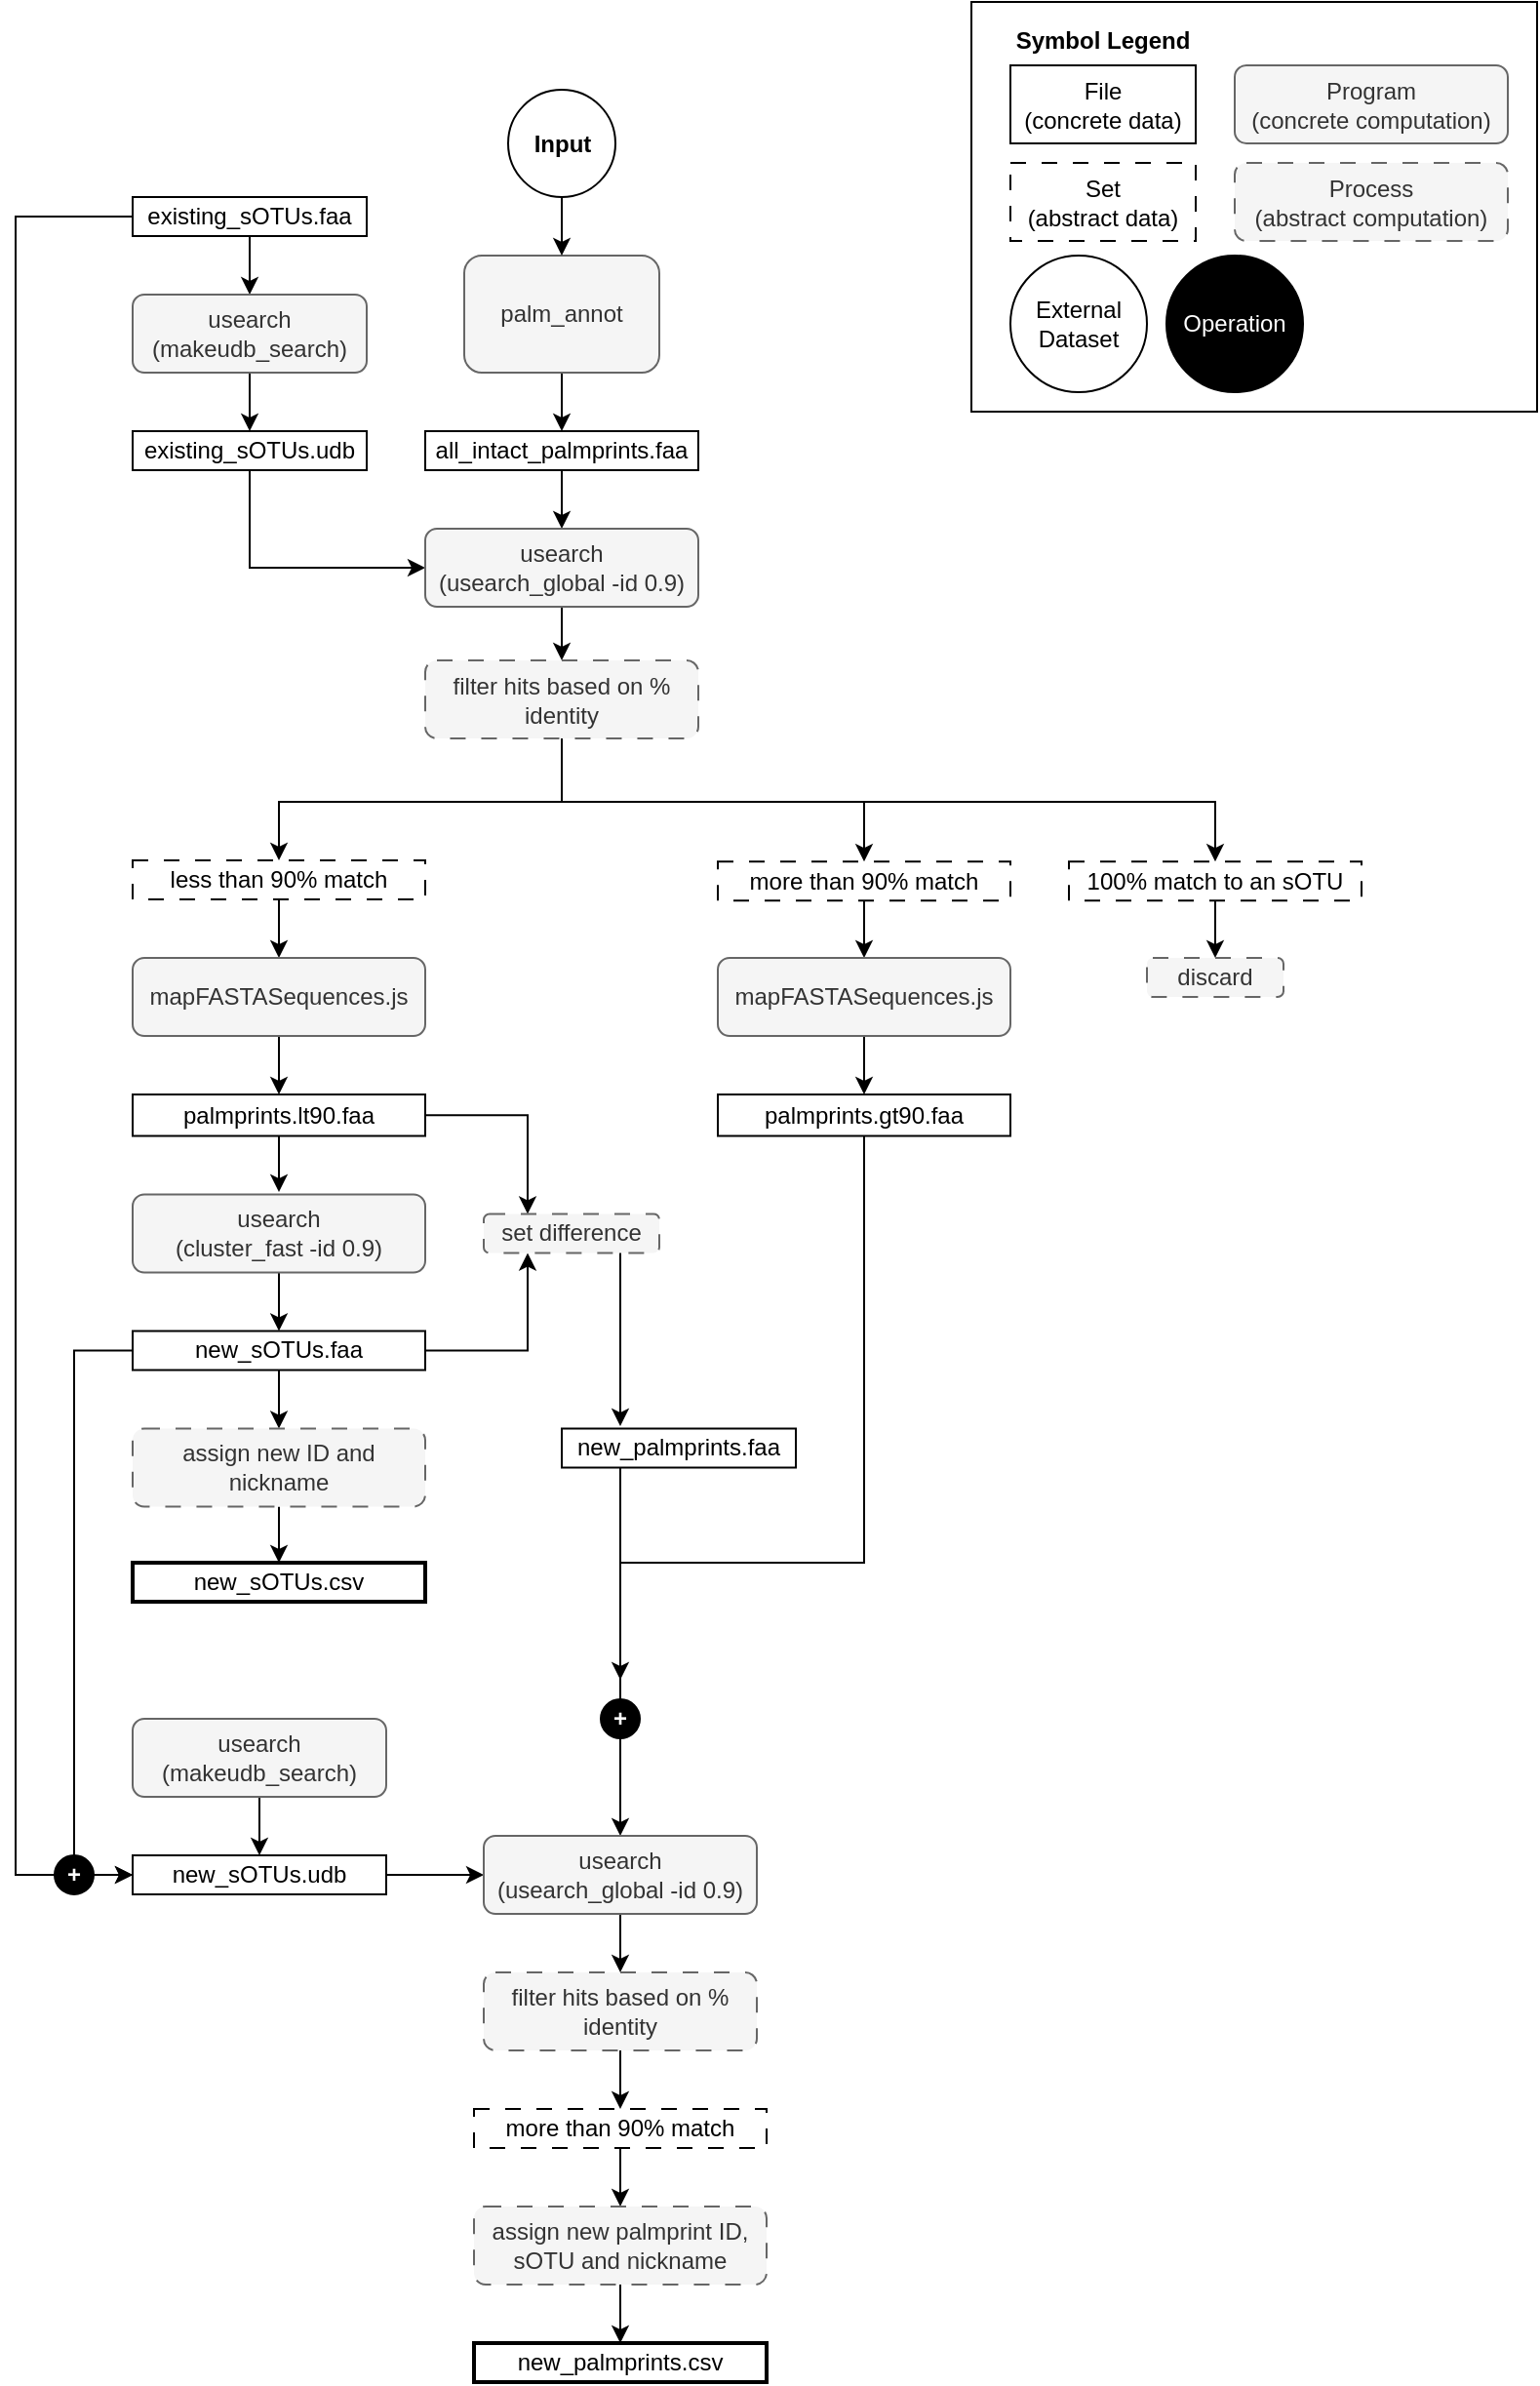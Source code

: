 <mxfile version="24.7.5">
  <diagram name="Page-1" id="xePpAwtWUjEFdL4y1r4D">
    <mxGraphModel dx="991" dy="774" grid="1" gridSize="10" guides="1" tooltips="1" connect="1" arrows="1" fold="1" page="1" pageScale="1" pageWidth="1100" pageHeight="850" math="0" shadow="0">
      <root>
        <mxCell id="0" />
        <mxCell id="1" parent="0" />
        <mxCell id="pcEnY2RNjyqCKXGkyiXo-41" value="" style="rounded=0;whiteSpace=wrap;html=1;" parent="1" vertex="1">
          <mxGeometry x="510" y="160" width="290" height="210" as="geometry" />
        </mxCell>
        <mxCell id="pcEnY2RNjyqCKXGkyiXo-3" value="&lt;b&gt;Input&lt;/b&gt;" style="ellipse;whiteSpace=wrap;html=1;aspect=fixed;" parent="1" vertex="1">
          <mxGeometry x="272.5" y="205" width="55" height="55" as="geometry" />
        </mxCell>
        <mxCell id="pcEnY2RNjyqCKXGkyiXo-24" style="edgeStyle=none;rounded=0;orthogonalLoop=1;jettySize=auto;html=1;entryX=0.5;entryY=0;entryDx=0;entryDy=0;" parent="1" source="pcEnY2RNjyqCKXGkyiXo-5" target="pcEnY2RNjyqCKXGkyiXo-23" edge="1">
          <mxGeometry relative="1" as="geometry" />
        </mxCell>
        <mxCell id="pcEnY2RNjyqCKXGkyiXo-5" value="palm_annot" style="rounded=1;whiteSpace=wrap;html=1;fillColor=#f5f5f5;strokeColor=#666666;fontColor=#333333;" parent="1" vertex="1">
          <mxGeometry x="250" y="290" width="100" height="60" as="geometry" />
        </mxCell>
        <mxCell id="pcEnY2RNjyqCKXGkyiXo-22" style="edgeStyle=none;rounded=0;orthogonalLoop=1;jettySize=auto;html=1;entryX=0.5;entryY=0;entryDx=0;entryDy=0;" parent="1" target="pcEnY2RNjyqCKXGkyiXo-5" edge="1">
          <mxGeometry relative="1" as="geometry">
            <mxPoint x="300" y="260" as="sourcePoint" />
          </mxGeometry>
        </mxCell>
        <mxCell id="pcEnY2RNjyqCKXGkyiXo-31" style="edgeStyle=none;rounded=0;orthogonalLoop=1;jettySize=auto;html=1;entryX=0.5;entryY=0;entryDx=0;entryDy=0;" parent="1" source="pcEnY2RNjyqCKXGkyiXo-23" target="pcEnY2RNjyqCKXGkyiXo-30" edge="1">
          <mxGeometry relative="1" as="geometry" />
        </mxCell>
        <mxCell id="pcEnY2RNjyqCKXGkyiXo-23" value="&lt;div&gt;all_intact_palmprints.faa&lt;/div&gt;" style="rounded=0;whiteSpace=wrap;html=1;" parent="1" vertex="1">
          <mxGeometry x="230" y="380" width="140" height="20" as="geometry" />
        </mxCell>
        <mxCell id="pcEnY2RNjyqCKXGkyiXo-28" style="edgeStyle=none;rounded=0;orthogonalLoop=1;jettySize=auto;html=1;entryX=0.5;entryY=0;entryDx=0;entryDy=0;" parent="1" source="pcEnY2RNjyqCKXGkyiXo-25" target="pcEnY2RNjyqCKXGkyiXo-26" edge="1">
          <mxGeometry relative="1" as="geometry" />
        </mxCell>
        <mxCell id="qipjCbiUXeIvuoldf0_X-96" style="edgeStyle=orthogonalEdgeStyle;rounded=0;orthogonalLoop=1;jettySize=auto;html=1;entryX=0;entryY=0.5;entryDx=0;entryDy=0;" edge="1" parent="1" source="pcEnY2RNjyqCKXGkyiXo-25" target="qipjCbiUXeIvuoldf0_X-84">
          <mxGeometry relative="1" as="geometry">
            <Array as="points">
              <mxPoint x="20" y="270" />
              <mxPoint x="20" y="1120" />
            </Array>
          </mxGeometry>
        </mxCell>
        <mxCell id="pcEnY2RNjyqCKXGkyiXo-25" value="&lt;div&gt;existing_sOTUs.faa&lt;/div&gt;" style="rounded=0;whiteSpace=wrap;html=1;" parent="1" vertex="1">
          <mxGeometry x="80" y="260" width="120" height="20" as="geometry" />
        </mxCell>
        <mxCell id="pcEnY2RNjyqCKXGkyiXo-29" style="edgeStyle=none;rounded=0;orthogonalLoop=1;jettySize=auto;html=1;entryX=0.5;entryY=0;entryDx=0;entryDy=0;" parent="1" source="pcEnY2RNjyqCKXGkyiXo-26" target="pcEnY2RNjyqCKXGkyiXo-27" edge="1">
          <mxGeometry relative="1" as="geometry" />
        </mxCell>
        <mxCell id="pcEnY2RNjyqCKXGkyiXo-26" value="&lt;div&gt;usearch&lt;/div&gt;&lt;div&gt;(makeudb_search)&lt;br&gt;&lt;/div&gt;" style="rounded=1;whiteSpace=wrap;html=1;fillColor=#f5f5f5;strokeColor=#666666;fontColor=#333333;" parent="1" vertex="1">
          <mxGeometry x="80" y="310" width="120" height="40" as="geometry" />
        </mxCell>
        <mxCell id="pcEnY2RNjyqCKXGkyiXo-32" style="edgeStyle=none;rounded=0;orthogonalLoop=1;jettySize=auto;html=1;exitX=0.5;exitY=1;exitDx=0;exitDy=0;entryX=0;entryY=0.5;entryDx=0;entryDy=0;" parent="1" source="pcEnY2RNjyqCKXGkyiXo-27" target="pcEnY2RNjyqCKXGkyiXo-30" edge="1">
          <mxGeometry relative="1" as="geometry">
            <Array as="points">
              <mxPoint x="140" y="450" />
            </Array>
          </mxGeometry>
        </mxCell>
        <mxCell id="pcEnY2RNjyqCKXGkyiXo-27" value="&lt;div&gt;existing_sOTUs.udb&lt;/div&gt;" style="rounded=0;whiteSpace=wrap;html=1;" parent="1" vertex="1">
          <mxGeometry x="80" y="380" width="120" height="20" as="geometry" />
        </mxCell>
        <mxCell id="qipjCbiUXeIvuoldf0_X-47" style="edgeStyle=orthogonalEdgeStyle;rounded=0;orthogonalLoop=1;jettySize=auto;html=1;entryX=0.5;entryY=0;entryDx=0;entryDy=0;" edge="1" parent="1" source="pcEnY2RNjyqCKXGkyiXo-30" target="qipjCbiUXeIvuoldf0_X-12">
          <mxGeometry relative="1" as="geometry" />
        </mxCell>
        <mxCell id="pcEnY2RNjyqCKXGkyiXo-30" value="&lt;div&gt;usearch&lt;/div&gt;&lt;div&gt;(usearch_global -id 0.9)&lt;br&gt;&lt;/div&gt;" style="rounded=1;whiteSpace=wrap;html=1;fillColor=#f5f5f5;strokeColor=#666666;fontColor=#333333;" parent="1" vertex="1">
          <mxGeometry x="230" y="430" width="140" height="40" as="geometry" />
        </mxCell>
        <mxCell id="pcEnY2RNjyqCKXGkyiXo-35" value="&lt;div&gt;External&lt;/div&gt;&lt;div&gt;Dataset&lt;br&gt;&lt;/div&gt;" style="ellipse;whiteSpace=wrap;html=1;aspect=fixed;" parent="1" vertex="1">
          <mxGeometry x="530" y="290" width="70" height="70" as="geometry" />
        </mxCell>
        <mxCell id="pcEnY2RNjyqCKXGkyiXo-36" value="&lt;div&gt;File&lt;/div&gt;&lt;div&gt;(concrete data)&lt;br&gt;&lt;/div&gt;" style="rounded=0;whiteSpace=wrap;html=1;" parent="1" vertex="1">
          <mxGeometry x="530" y="192.5" width="95" height="40" as="geometry" />
        </mxCell>
        <mxCell id="pcEnY2RNjyqCKXGkyiXo-37" value="&lt;div&gt;Set&lt;/div&gt;&lt;div&gt;(abstract data)&lt;br&gt;&lt;/div&gt;" style="rounded=0;whiteSpace=wrap;html=1;dashed=1;dashPattern=8 8;" parent="1" vertex="1">
          <mxGeometry x="530" y="242.5" width="95" height="40" as="geometry" />
        </mxCell>
        <mxCell id="pcEnY2RNjyqCKXGkyiXo-38" value="&lt;div&gt;Program&lt;/div&gt;&lt;div&gt;(concrete computation)&lt;br&gt;&lt;/div&gt;" style="rounded=1;whiteSpace=wrap;html=1;fillColor=#f5f5f5;strokeColor=#666666;fontColor=#333333;" parent="1" vertex="1">
          <mxGeometry x="645" y="192.5" width="140" height="40" as="geometry" />
        </mxCell>
        <mxCell id="pcEnY2RNjyqCKXGkyiXo-40" value="Symbol Legend" style="text;html=1;align=center;verticalAlign=middle;whiteSpace=wrap;rounded=0;fontStyle=1" parent="1" vertex="1">
          <mxGeometry x="530" y="167.5" width="95" height="25" as="geometry" />
        </mxCell>
        <mxCell id="pcEnY2RNjyqCKXGkyiXo-48" value="&lt;div&gt;Process&lt;/div&gt;&lt;div&gt;(abstract computation)&lt;br&gt;&lt;/div&gt;" style="rounded=1;whiteSpace=wrap;html=1;fillColor=#f5f5f5;strokeColor=#666666;fontColor=#333333;dashed=1;dashPattern=8 8;" parent="1" vertex="1">
          <mxGeometry x="645" y="242.5" width="140" height="40" as="geometry" />
        </mxCell>
        <mxCell id="qipjCbiUXeIvuoldf0_X-48" style="edgeStyle=orthogonalEdgeStyle;rounded=0;orthogonalLoop=1;jettySize=auto;html=1;entryX=0.5;entryY=0;entryDx=0;entryDy=0;" edge="1" parent="1" source="qipjCbiUXeIvuoldf0_X-9" target="qipjCbiUXeIvuoldf0_X-18">
          <mxGeometry relative="1" as="geometry" />
        </mxCell>
        <mxCell id="qipjCbiUXeIvuoldf0_X-9" value="&lt;div&gt;&lt;span style=&quot;background-color: initial;&quot;&gt;less than 90% match&lt;/span&gt;&lt;br&gt;&lt;/div&gt;" style="rounded=0;whiteSpace=wrap;html=1;dashed=1;dashPattern=8 8;" vertex="1" parent="1">
          <mxGeometry x="80" y="600" width="150" height="20" as="geometry" />
        </mxCell>
        <mxCell id="qipjCbiUXeIvuoldf0_X-58" style="edgeStyle=orthogonalEdgeStyle;rounded=0;orthogonalLoop=1;jettySize=auto;html=1;entryX=0.5;entryY=0;entryDx=0;entryDy=0;" edge="1" parent="1" source="qipjCbiUXeIvuoldf0_X-12" target="qipjCbiUXeIvuoldf0_X-9">
          <mxGeometry relative="1" as="geometry">
            <Array as="points">
              <mxPoint x="300" y="570" />
              <mxPoint x="155" y="570" />
            </Array>
          </mxGeometry>
        </mxCell>
        <mxCell id="qipjCbiUXeIvuoldf0_X-64" style="edgeStyle=orthogonalEdgeStyle;rounded=0;orthogonalLoop=1;jettySize=auto;html=1;entryX=0.5;entryY=0;entryDx=0;entryDy=0;" edge="1" parent="1" source="qipjCbiUXeIvuoldf0_X-12" target="qipjCbiUXeIvuoldf0_X-60">
          <mxGeometry relative="1" as="geometry">
            <Array as="points">
              <mxPoint x="300" y="570" />
              <mxPoint x="455" y="570" />
            </Array>
          </mxGeometry>
        </mxCell>
        <mxCell id="qipjCbiUXeIvuoldf0_X-70" style="edgeStyle=orthogonalEdgeStyle;rounded=0;orthogonalLoop=1;jettySize=auto;html=1;entryX=0.5;entryY=0;entryDx=0;entryDy=0;" edge="1" parent="1" source="qipjCbiUXeIvuoldf0_X-12" target="qipjCbiUXeIvuoldf0_X-65">
          <mxGeometry relative="1" as="geometry">
            <Array as="points">
              <mxPoint x="300" y="570" />
              <mxPoint x="635" y="570" />
            </Array>
          </mxGeometry>
        </mxCell>
        <mxCell id="qipjCbiUXeIvuoldf0_X-12" value="filter hits based on % identity" style="rounded=1;whiteSpace=wrap;html=1;fillColor=#f5f5f5;strokeColor=#666666;fontColor=#333333;dashed=1;dashPattern=8 8;" vertex="1" parent="1">
          <mxGeometry x="230" y="497.5" width="140" height="40" as="geometry" />
        </mxCell>
        <mxCell id="qipjCbiUXeIvuoldf0_X-88" style="edgeStyle=orthogonalEdgeStyle;rounded=0;orthogonalLoop=1;jettySize=auto;html=1;entryX=0.5;entryY=0;entryDx=0;entryDy=0;" edge="1" parent="1" source="qipjCbiUXeIvuoldf0_X-18" target="qipjCbiUXeIvuoldf0_X-23">
          <mxGeometry relative="1" as="geometry" />
        </mxCell>
        <mxCell id="qipjCbiUXeIvuoldf0_X-18" value="mapFASTASequences.js" style="rounded=1;whiteSpace=wrap;html=1;fillColor=#f5f5f5;strokeColor=#666666;fontColor=#333333;" vertex="1" parent="1">
          <mxGeometry x="80" y="650" width="150" height="40" as="geometry" />
        </mxCell>
        <mxCell id="qipjCbiUXeIvuoldf0_X-81" style="edgeStyle=orthogonalEdgeStyle;rounded=0;orthogonalLoop=1;jettySize=auto;html=1;entryX=0.25;entryY=0;entryDx=0;entryDy=0;" edge="1" parent="1" source="qipjCbiUXeIvuoldf0_X-23" target="qipjCbiUXeIvuoldf0_X-71">
          <mxGeometry relative="1" as="geometry" />
        </mxCell>
        <mxCell id="qipjCbiUXeIvuoldf0_X-89" style="edgeStyle=orthogonalEdgeStyle;rounded=0;orthogonalLoop=1;jettySize=auto;html=1;" edge="1" parent="1" source="qipjCbiUXeIvuoldf0_X-23">
          <mxGeometry relative="1" as="geometry">
            <mxPoint x="155" y="770" as="targetPoint" />
          </mxGeometry>
        </mxCell>
        <mxCell id="qipjCbiUXeIvuoldf0_X-23" value="&lt;div&gt;palmprints.lt90.faa&lt;/div&gt;" style="rounded=0;whiteSpace=wrap;html=1;" vertex="1" parent="1">
          <mxGeometry x="80" y="720" width="150" height="21.25" as="geometry" />
        </mxCell>
        <mxCell id="qipjCbiUXeIvuoldf0_X-26" style="edgeStyle=none;rounded=0;orthogonalLoop=1;jettySize=auto;html=1;entryX=0.5;entryY=0;entryDx=0;entryDy=0;" edge="1" parent="1" source="qipjCbiUXeIvuoldf0_X-27" target="qipjCbiUXeIvuoldf0_X-28">
          <mxGeometry relative="1" as="geometry" />
        </mxCell>
        <mxCell id="qipjCbiUXeIvuoldf0_X-27" value="&lt;div&gt;usearch&lt;/div&gt;&lt;div&gt;(cluster_fast -id 0.9)&lt;br&gt;&lt;/div&gt;" style="rounded=1;whiteSpace=wrap;html=1;fillColor=#f5f5f5;strokeColor=#666666;fontColor=#333333;" vertex="1" parent="1">
          <mxGeometry x="80" y="771.25" width="150" height="40" as="geometry" />
        </mxCell>
        <mxCell id="qipjCbiUXeIvuoldf0_X-37" style="edgeStyle=orthogonalEdgeStyle;rounded=0;orthogonalLoop=1;jettySize=auto;html=1;entryX=0.5;entryY=0;entryDx=0;entryDy=0;" edge="1" parent="1" source="qipjCbiUXeIvuoldf0_X-28" target="qipjCbiUXeIvuoldf0_X-36">
          <mxGeometry relative="1" as="geometry" />
        </mxCell>
        <mxCell id="qipjCbiUXeIvuoldf0_X-79" style="edgeStyle=orthogonalEdgeStyle;rounded=0;orthogonalLoop=1;jettySize=auto;html=1;entryX=0.25;entryY=1;entryDx=0;entryDy=0;" edge="1" parent="1" source="qipjCbiUXeIvuoldf0_X-28" target="qipjCbiUXeIvuoldf0_X-71">
          <mxGeometry relative="1" as="geometry" />
        </mxCell>
        <mxCell id="qipjCbiUXeIvuoldf0_X-95" style="edgeStyle=orthogonalEdgeStyle;rounded=0;orthogonalLoop=1;jettySize=auto;html=1;entryX=0;entryY=0.5;entryDx=0;entryDy=0;" edge="1" parent="1" source="qipjCbiUXeIvuoldf0_X-28" target="qipjCbiUXeIvuoldf0_X-84">
          <mxGeometry relative="1" as="geometry">
            <Array as="points">
              <mxPoint x="50" y="851" />
              <mxPoint x="50" y="1120" />
            </Array>
          </mxGeometry>
        </mxCell>
        <mxCell id="qipjCbiUXeIvuoldf0_X-28" value="&lt;div&gt;new_sOTUs.faa&lt;/div&gt;" style="rounded=0;whiteSpace=wrap;html=1;" vertex="1" parent="1">
          <mxGeometry x="80" y="841.25" width="150" height="20" as="geometry" />
        </mxCell>
        <mxCell id="qipjCbiUXeIvuoldf0_X-114" style="edgeStyle=orthogonalEdgeStyle;rounded=0;orthogonalLoop=1;jettySize=auto;html=1;entryX=0.5;entryY=0;entryDx=0;entryDy=0;" edge="1" parent="1" source="qipjCbiUXeIvuoldf0_X-36" target="qipjCbiUXeIvuoldf0_X-113">
          <mxGeometry relative="1" as="geometry" />
        </mxCell>
        <mxCell id="qipjCbiUXeIvuoldf0_X-36" value="assign new ID and nickname" style="rounded=1;whiteSpace=wrap;html=1;fillColor=#f5f5f5;strokeColor=#666666;fontColor=#333333;dashed=1;dashPattern=8 8;" vertex="1" parent="1">
          <mxGeometry x="80" y="891.25" width="150" height="40" as="geometry" />
        </mxCell>
        <mxCell id="qipjCbiUXeIvuoldf0_X-59" style="edgeStyle=orthogonalEdgeStyle;rounded=0;orthogonalLoop=1;jettySize=auto;html=1;entryX=0.5;entryY=0;entryDx=0;entryDy=0;" edge="1" parent="1" source="qipjCbiUXeIvuoldf0_X-60" target="qipjCbiUXeIvuoldf0_X-62">
          <mxGeometry relative="1" as="geometry" />
        </mxCell>
        <mxCell id="qipjCbiUXeIvuoldf0_X-60" value="&lt;div&gt;&lt;span style=&quot;background-color: initial;&quot;&gt;more than 90% match&lt;/span&gt;&lt;br&gt;&lt;/div&gt;" style="rounded=0;whiteSpace=wrap;html=1;dashed=1;dashPattern=8 8;" vertex="1" parent="1">
          <mxGeometry x="380" y="600.62" width="150" height="20" as="geometry" />
        </mxCell>
        <mxCell id="qipjCbiUXeIvuoldf0_X-61" style="edgeStyle=orthogonalEdgeStyle;rounded=0;orthogonalLoop=1;jettySize=auto;html=1;entryX=0.5;entryY=0;entryDx=0;entryDy=0;" edge="1" parent="1" source="qipjCbiUXeIvuoldf0_X-62" target="qipjCbiUXeIvuoldf0_X-63">
          <mxGeometry relative="1" as="geometry" />
        </mxCell>
        <mxCell id="qipjCbiUXeIvuoldf0_X-62" value="mapFASTASequences.js" style="rounded=1;whiteSpace=wrap;html=1;fillColor=#f5f5f5;strokeColor=#666666;fontColor=#333333;" vertex="1" parent="1">
          <mxGeometry x="380" y="650" width="150" height="40" as="geometry" />
        </mxCell>
        <mxCell id="qipjCbiUXeIvuoldf0_X-103" style="edgeStyle=orthogonalEdgeStyle;rounded=0;orthogonalLoop=1;jettySize=auto;html=1;" edge="1" parent="1" source="qipjCbiUXeIvuoldf0_X-63">
          <mxGeometry relative="1" as="geometry">
            <mxPoint x="330" y="1020" as="targetPoint" />
            <Array as="points">
              <mxPoint x="455" y="960" />
              <mxPoint x="330" y="960" />
            </Array>
          </mxGeometry>
        </mxCell>
        <mxCell id="qipjCbiUXeIvuoldf0_X-63" value="&lt;div&gt;palmprints.gt90.faa&lt;/div&gt;" style="rounded=0;whiteSpace=wrap;html=1;" vertex="1" parent="1">
          <mxGeometry x="380" y="720" width="150" height="21.25" as="geometry" />
        </mxCell>
        <mxCell id="qipjCbiUXeIvuoldf0_X-69" style="edgeStyle=orthogonalEdgeStyle;rounded=0;orthogonalLoop=1;jettySize=auto;html=1;entryX=0.5;entryY=0;entryDx=0;entryDy=0;" edge="1" parent="1" source="qipjCbiUXeIvuoldf0_X-65" target="qipjCbiUXeIvuoldf0_X-66">
          <mxGeometry relative="1" as="geometry" />
        </mxCell>
        <mxCell id="qipjCbiUXeIvuoldf0_X-65" value="&lt;div&gt;&lt;span style=&quot;background-color: initial;&quot;&gt;100% match to an sOTU&lt;/span&gt;&lt;br&gt;&lt;/div&gt;" style="rounded=0;whiteSpace=wrap;html=1;dashed=1;dashPattern=8 8;" vertex="1" parent="1">
          <mxGeometry x="560" y="600.62" width="150" height="20" as="geometry" />
        </mxCell>
        <mxCell id="qipjCbiUXeIvuoldf0_X-66" value="discard" style="rounded=1;whiteSpace=wrap;html=1;fillColor=#f5f5f5;strokeColor=#666666;fontColor=#333333;dashed=1;dashPattern=8 8;" vertex="1" parent="1">
          <mxGeometry x="600" y="650" width="70" height="20" as="geometry" />
        </mxCell>
        <mxCell id="qipjCbiUXeIvuoldf0_X-71" value="set difference" style="rounded=1;whiteSpace=wrap;html=1;fillColor=#f5f5f5;strokeColor=#666666;fontColor=#333333;dashed=1;dashPattern=8 8;" vertex="1" parent="1">
          <mxGeometry x="260" y="781.25" width="90" height="20" as="geometry" />
        </mxCell>
        <mxCell id="qipjCbiUXeIvuoldf0_X-102" style="edgeStyle=orthogonalEdgeStyle;rounded=0;orthogonalLoop=1;jettySize=auto;html=1;" edge="1" parent="1" source="qipjCbiUXeIvuoldf0_X-76" target="qipjCbiUXeIvuoldf0_X-100">
          <mxGeometry relative="1" as="geometry">
            <Array as="points">
              <mxPoint x="330" y="940" />
              <mxPoint x="330" y="940" />
            </Array>
          </mxGeometry>
        </mxCell>
        <mxCell id="qipjCbiUXeIvuoldf0_X-76" value="&lt;div&gt;new_palmprints.faa&lt;/div&gt;" style="rounded=0;whiteSpace=wrap;html=1;" vertex="1" parent="1">
          <mxGeometry x="300" y="891.25" width="120" height="20" as="geometry" />
        </mxCell>
        <mxCell id="qipjCbiUXeIvuoldf0_X-82" style="edgeStyle=none;rounded=0;orthogonalLoop=1;jettySize=auto;html=1;entryX=0.5;entryY=0;entryDx=0;entryDy=0;" edge="1" parent="1" source="qipjCbiUXeIvuoldf0_X-83" target="qipjCbiUXeIvuoldf0_X-84">
          <mxGeometry relative="1" as="geometry" />
        </mxCell>
        <mxCell id="qipjCbiUXeIvuoldf0_X-83" value="&lt;div&gt;usearch&lt;/div&gt;&lt;div&gt;(makeudb_search)&lt;br&gt;&lt;/div&gt;" style="rounded=1;whiteSpace=wrap;html=1;fillColor=#f5f5f5;strokeColor=#666666;fontColor=#333333;" vertex="1" parent="1">
          <mxGeometry x="80" y="1040" width="130" height="40" as="geometry" />
        </mxCell>
        <mxCell id="qipjCbiUXeIvuoldf0_X-101" style="edgeStyle=orthogonalEdgeStyle;rounded=0;orthogonalLoop=1;jettySize=auto;html=1;entryX=0;entryY=0.5;entryDx=0;entryDy=0;" edge="1" parent="1" source="qipjCbiUXeIvuoldf0_X-84" target="qipjCbiUXeIvuoldf0_X-100">
          <mxGeometry relative="1" as="geometry" />
        </mxCell>
        <mxCell id="qipjCbiUXeIvuoldf0_X-84" value="&lt;div&gt;new_sOTUs.udb&lt;/div&gt;" style="rounded=0;whiteSpace=wrap;html=1;" vertex="1" parent="1">
          <mxGeometry x="80" y="1110" width="130" height="20" as="geometry" />
        </mxCell>
        <mxCell id="qipjCbiUXeIvuoldf0_X-97" value="&lt;div&gt;Operation&lt;/div&gt;" style="ellipse;whiteSpace=wrap;html=1;aspect=fixed;fillStyle=auto;fillColor=#000000;fontColor=#FFFFFF;" vertex="1" parent="1">
          <mxGeometry x="610" y="290" width="70" height="70" as="geometry" />
        </mxCell>
        <mxCell id="qipjCbiUXeIvuoldf0_X-98" value="&lt;b&gt;+&lt;/b&gt;" style="ellipse;whiteSpace=wrap;html=1;aspect=fixed;fillStyle=auto;fillColor=#000000;fontColor=#FFFFFF;" vertex="1" parent="1">
          <mxGeometry x="40" y="1110" width="20" height="20" as="geometry" />
        </mxCell>
        <mxCell id="qipjCbiUXeIvuoldf0_X-108" style="edgeStyle=orthogonalEdgeStyle;rounded=0;orthogonalLoop=1;jettySize=auto;html=1;entryX=0.5;entryY=0;entryDx=0;entryDy=0;" edge="1" parent="1" source="qipjCbiUXeIvuoldf0_X-100" target="qipjCbiUXeIvuoldf0_X-106">
          <mxGeometry relative="1" as="geometry" />
        </mxCell>
        <mxCell id="qipjCbiUXeIvuoldf0_X-100" value="&lt;div&gt;usearch&lt;/div&gt;&lt;div&gt;(usearch_global -id 0.9)&lt;br&gt;&lt;/div&gt;" style="rounded=1;whiteSpace=wrap;html=1;fillColor=#f5f5f5;strokeColor=#666666;fontColor=#333333;" vertex="1" parent="1">
          <mxGeometry x="260" y="1100" width="140" height="40" as="geometry" />
        </mxCell>
        <mxCell id="qipjCbiUXeIvuoldf0_X-104" value="&lt;b&gt;+&lt;/b&gt;" style="ellipse;whiteSpace=wrap;html=1;aspect=fixed;fillStyle=auto;fillColor=#000000;fontColor=#FFFFFF;" vertex="1" parent="1">
          <mxGeometry x="320" y="1030" width="20" height="20" as="geometry" />
        </mxCell>
        <mxCell id="qipjCbiUXeIvuoldf0_X-105" style="edgeStyle=orthogonalEdgeStyle;rounded=0;orthogonalLoop=1;jettySize=auto;html=1;" edge="1" parent="1" source="qipjCbiUXeIvuoldf0_X-71">
          <mxGeometry relative="1" as="geometry">
            <mxPoint x="330" y="890" as="targetPoint" />
            <Array as="points">
              <mxPoint x="330" y="820" />
              <mxPoint x="330" y="820" />
            </Array>
          </mxGeometry>
        </mxCell>
        <mxCell id="qipjCbiUXeIvuoldf0_X-110" style="edgeStyle=orthogonalEdgeStyle;rounded=0;orthogonalLoop=1;jettySize=auto;html=1;entryX=0.5;entryY=0;entryDx=0;entryDy=0;" edge="1" parent="1" source="qipjCbiUXeIvuoldf0_X-106" target="qipjCbiUXeIvuoldf0_X-109">
          <mxGeometry relative="1" as="geometry" />
        </mxCell>
        <mxCell id="qipjCbiUXeIvuoldf0_X-106" value="filter hits based on % identity" style="rounded=1;whiteSpace=wrap;html=1;fillColor=#f5f5f5;strokeColor=#666666;fontColor=#333333;dashed=1;dashPattern=8 8;" vertex="1" parent="1">
          <mxGeometry x="260" y="1170" width="140" height="40" as="geometry" />
        </mxCell>
        <mxCell id="qipjCbiUXeIvuoldf0_X-112" style="edgeStyle=orthogonalEdgeStyle;rounded=0;orthogonalLoop=1;jettySize=auto;html=1;entryX=0.5;entryY=0;entryDx=0;entryDy=0;" edge="1" parent="1" source="qipjCbiUXeIvuoldf0_X-109" target="qipjCbiUXeIvuoldf0_X-111">
          <mxGeometry relative="1" as="geometry" />
        </mxCell>
        <mxCell id="qipjCbiUXeIvuoldf0_X-109" value="&lt;div&gt;&lt;span style=&quot;background-color: initial;&quot;&gt;more than 90% match&lt;/span&gt;&lt;br&gt;&lt;/div&gt;" style="rounded=0;whiteSpace=wrap;html=1;dashed=1;dashPattern=8 8;" vertex="1" parent="1">
          <mxGeometry x="255" y="1240" width="150" height="20" as="geometry" />
        </mxCell>
        <mxCell id="qipjCbiUXeIvuoldf0_X-116" style="edgeStyle=orthogonalEdgeStyle;rounded=0;orthogonalLoop=1;jettySize=auto;html=1;entryX=0.5;entryY=0;entryDx=0;entryDy=0;" edge="1" parent="1" source="qipjCbiUXeIvuoldf0_X-111" target="qipjCbiUXeIvuoldf0_X-115">
          <mxGeometry relative="1" as="geometry" />
        </mxCell>
        <mxCell id="qipjCbiUXeIvuoldf0_X-111" value="assign new palmprint ID, sOTU and nickname" style="rounded=1;whiteSpace=wrap;html=1;fillColor=#f5f5f5;strokeColor=#666666;fontColor=#333333;dashed=1;dashPattern=8 8;" vertex="1" parent="1">
          <mxGeometry x="255" y="1290" width="150" height="40" as="geometry" />
        </mxCell>
        <mxCell id="qipjCbiUXeIvuoldf0_X-113" value="&lt;div&gt;new_sOTUs.csv&lt;/div&gt;" style="rounded=0;whiteSpace=wrap;html=1;strokeWidth=2;" vertex="1" parent="1">
          <mxGeometry x="80" y="960" width="150" height="20" as="geometry" />
        </mxCell>
        <mxCell id="qipjCbiUXeIvuoldf0_X-115" value="&lt;div&gt;new_palmprints.csv&lt;/div&gt;" style="rounded=0;whiteSpace=wrap;html=1;strokeWidth=2;" vertex="1" parent="1">
          <mxGeometry x="255" y="1360" width="150" height="20" as="geometry" />
        </mxCell>
      </root>
    </mxGraphModel>
  </diagram>
</mxfile>
